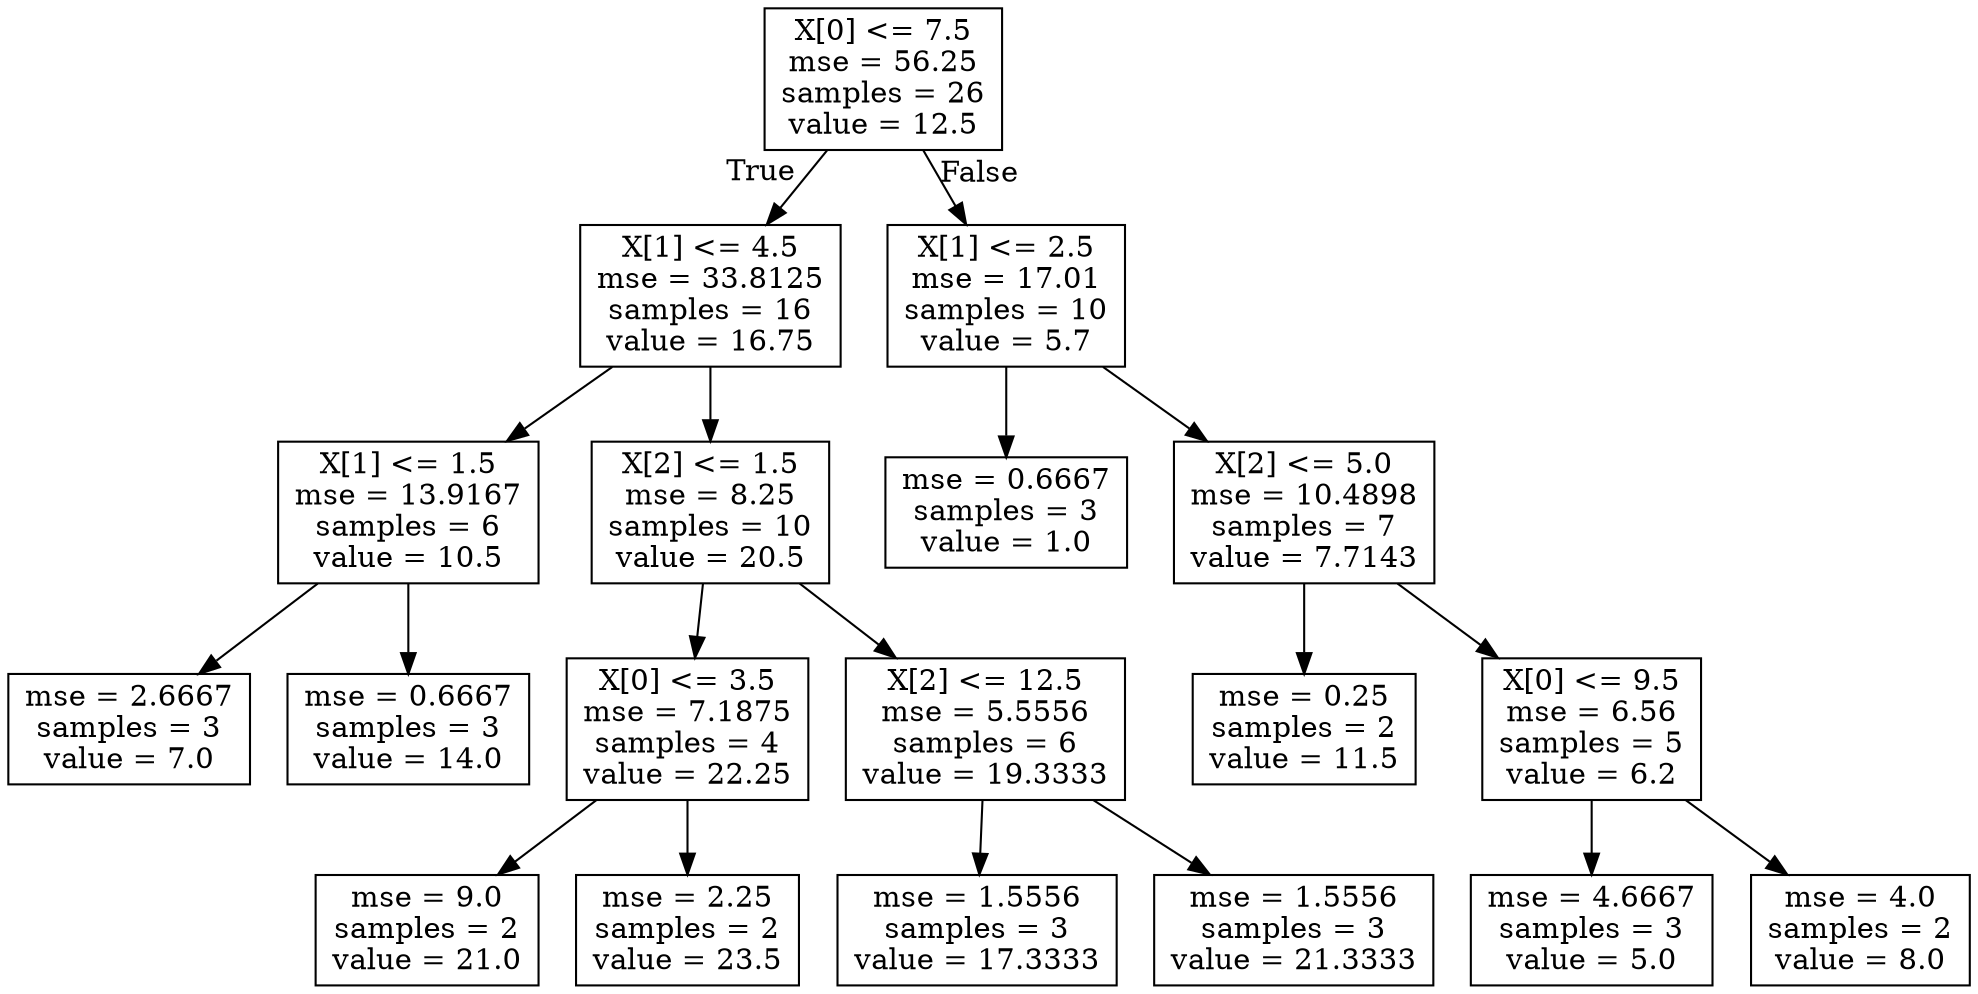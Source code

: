 digraph Tree {
node [shape=box] ;
0 [label="X[0] <= 7.5\nmse = 56.25\nsamples = 26\nvalue = 12.5"] ;
1 [label="X[1] <= 4.5\nmse = 33.8125\nsamples = 16\nvalue = 16.75"] ;
0 -> 1 [labeldistance=2.5, labelangle=45, headlabel="True"] ;
2 [label="X[1] <= 1.5\nmse = 13.9167\nsamples = 6\nvalue = 10.5"] ;
1 -> 2 ;
3 [label="mse = 2.6667\nsamples = 3\nvalue = 7.0"] ;
2 -> 3 ;
4 [label="mse = 0.6667\nsamples = 3\nvalue = 14.0"] ;
2 -> 4 ;
5 [label="X[2] <= 1.5\nmse = 8.25\nsamples = 10\nvalue = 20.5"] ;
1 -> 5 ;
6 [label="X[0] <= 3.5\nmse = 7.1875\nsamples = 4\nvalue = 22.25"] ;
5 -> 6 ;
7 [label="mse = 9.0\nsamples = 2\nvalue = 21.0"] ;
6 -> 7 ;
8 [label="mse = 2.25\nsamples = 2\nvalue = 23.5"] ;
6 -> 8 ;
9 [label="X[2] <= 12.5\nmse = 5.5556\nsamples = 6\nvalue = 19.3333"] ;
5 -> 9 ;
10 [label="mse = 1.5556\nsamples = 3\nvalue = 17.3333"] ;
9 -> 10 ;
11 [label="mse = 1.5556\nsamples = 3\nvalue = 21.3333"] ;
9 -> 11 ;
12 [label="X[1] <= 2.5\nmse = 17.01\nsamples = 10\nvalue = 5.7"] ;
0 -> 12 [labeldistance=2.5, labelangle=-45, headlabel="False"] ;
13 [label="mse = 0.6667\nsamples = 3\nvalue = 1.0"] ;
12 -> 13 ;
14 [label="X[2] <= 5.0\nmse = 10.4898\nsamples = 7\nvalue = 7.7143"] ;
12 -> 14 ;
15 [label="mse = 0.25\nsamples = 2\nvalue = 11.5"] ;
14 -> 15 ;
16 [label="X[0] <= 9.5\nmse = 6.56\nsamples = 5\nvalue = 6.2"] ;
14 -> 16 ;
17 [label="mse = 4.6667\nsamples = 3\nvalue = 5.0"] ;
16 -> 17 ;
18 [label="mse = 4.0\nsamples = 2\nvalue = 8.0"] ;
16 -> 18 ;
}